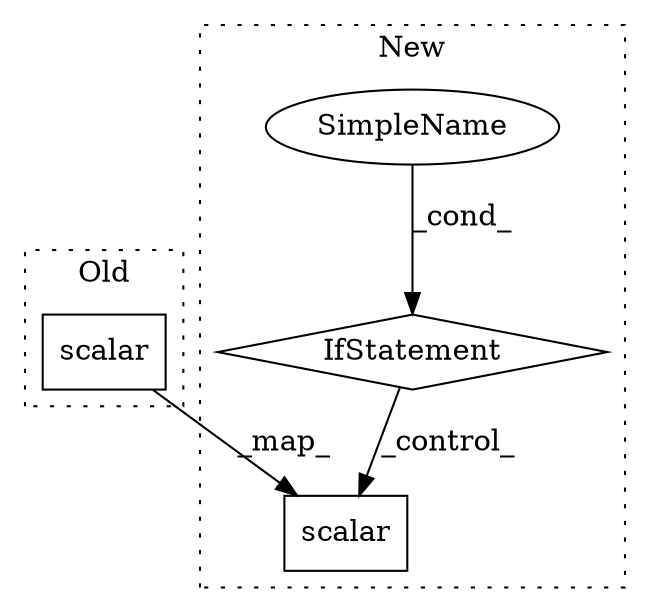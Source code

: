 digraph G {
subgraph cluster0 {
1 [label="scalar" a="32" s="4914,4945" l="7,1" shape="box"];
label = "Old";
style="dotted";
}
subgraph cluster1 {
2 [label="scalar" a="32" s="4934,4965" l="7,1" shape="box"];
3 [label="IfStatement" a="25" s="4895,4905" l="4,2" shape="diamond"];
4 [label="SimpleName" a="42" s="4899" l="6" shape="ellipse"];
label = "New";
style="dotted";
}
1 -> 2 [label="_map_"];
3 -> 2 [label="_control_"];
4 -> 3 [label="_cond_"];
}